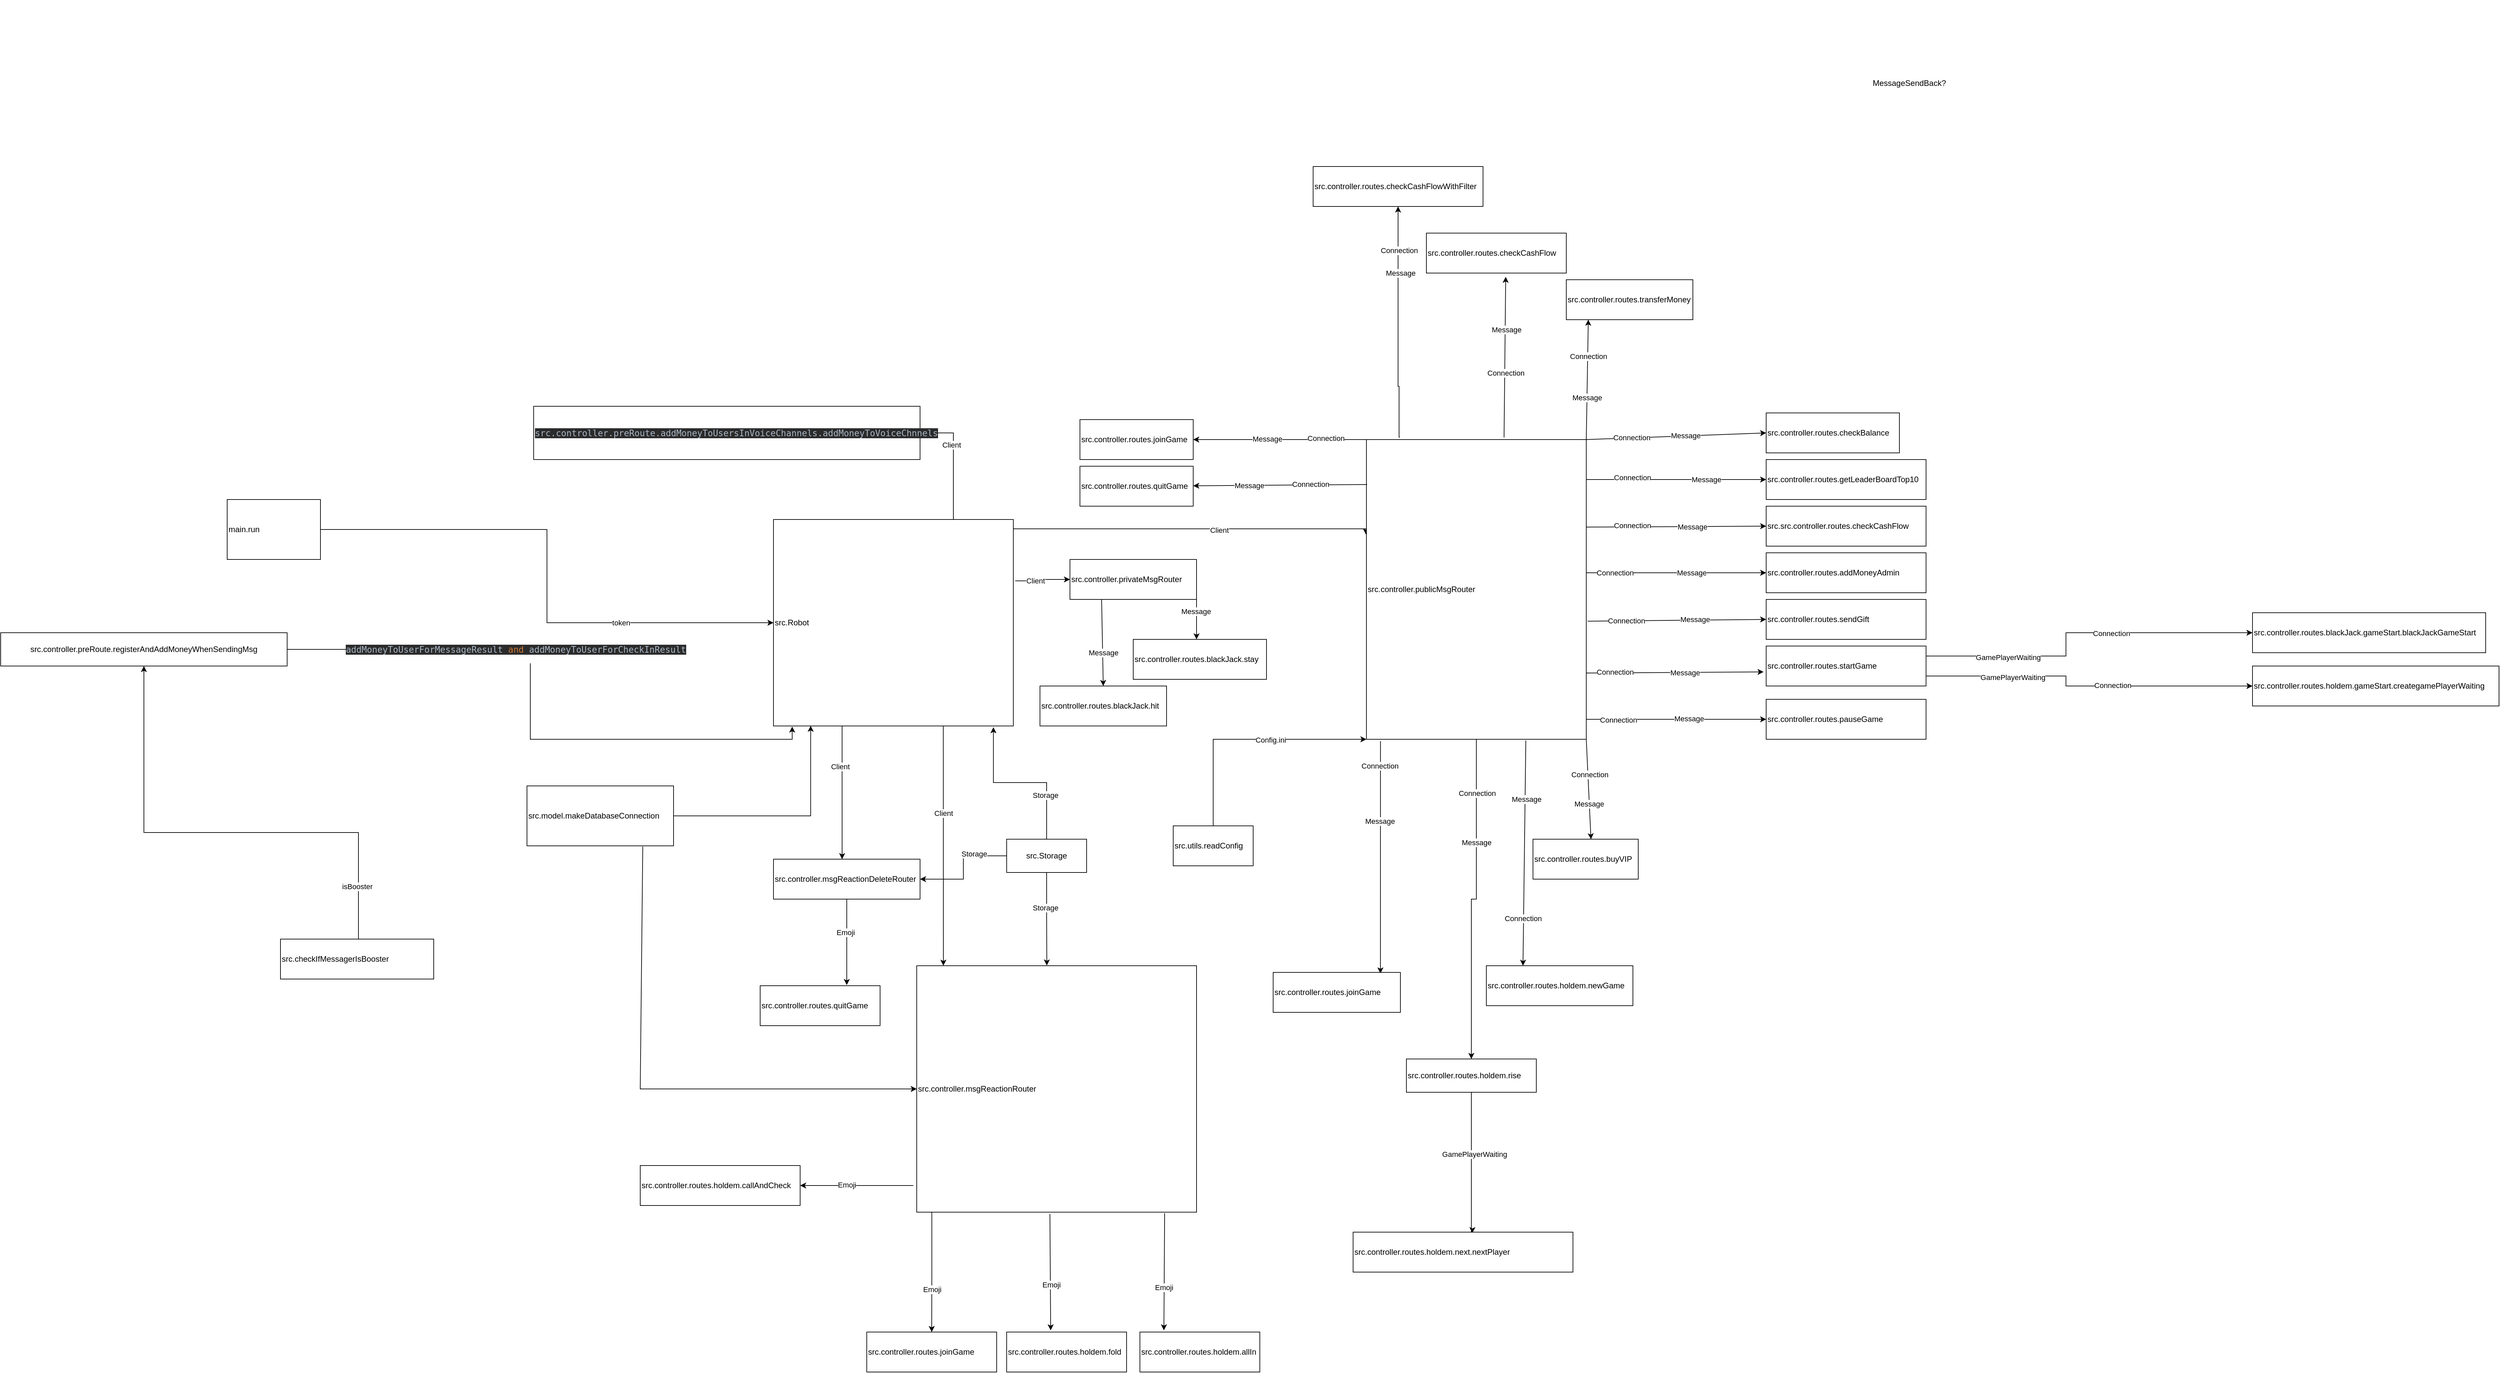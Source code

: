 <mxfile version="16.2.6" type="github">
  <diagram id="Ee6iltyrOMIBV6x1gp6D" name="Page-1">
    <mxGraphModel dx="2125" dy="1853" grid="1" gridSize="10" guides="0" tooltips="1" connect="1" arrows="0" fold="1" page="1" pageScale="1" pageWidth="827" pageHeight="1169" math="0" shadow="0">
      <root>
        <mxCell id="0" />
        <mxCell id="1" parent="0" />
        <mxCell id="MCCIj_tEct1RLFeP_CjE-14" style="edgeStyle=orthogonalEdgeStyle;rounded=0;orthogonalLoop=1;jettySize=auto;html=1;entryX=0;entryY=0.5;entryDx=0;entryDy=0;" parent="1" source="MCCIj_tEct1RLFeP_CjE-3" target="MCCIj_tEct1RLFeP_CjE-13" edge="1">
          <mxGeometry relative="1" as="geometry" />
        </mxCell>
        <mxCell id="MCCIj_tEct1RLFeP_CjE-16" value="token" style="edgeLabel;html=1;align=center;verticalAlign=middle;resizable=0;points=[];" parent="MCCIj_tEct1RLFeP_CjE-14" vertex="1" connectable="0">
          <mxGeometry x="0.322" y="-2" relative="1" as="geometry">
            <mxPoint x="49" y="-2" as="offset" />
          </mxGeometry>
        </mxCell>
        <mxCell id="MCCIj_tEct1RLFeP_CjE-3" value="main.run" style="rounded=0;whiteSpace=wrap;html=1;align=left;" parent="1" vertex="1">
          <mxGeometry x="-380" y="140" width="140" height="90" as="geometry" />
        </mxCell>
        <mxCell id="MCCIj_tEct1RLFeP_CjE-23" style="edgeStyle=orthogonalEdgeStyle;rounded=0;orthogonalLoop=1;jettySize=auto;html=1;exitX=0.75;exitY=0;exitDx=0;exitDy=0;entryX=1;entryY=0.5;entryDx=0;entryDy=0;" parent="1" source="MCCIj_tEct1RLFeP_CjE-13" target="MCCIj_tEct1RLFeP_CjE-22" edge="1">
          <mxGeometry relative="1" as="geometry" />
        </mxCell>
        <mxCell id="MCCIj_tEct1RLFeP_CjE-24" value="Client" style="edgeLabel;html=1;align=center;verticalAlign=middle;resizable=0;points=[];" parent="MCCIj_tEct1RLFeP_CjE-23" vertex="1" connectable="0">
          <mxGeometry x="0.242" y="3" relative="1" as="geometry">
            <mxPoint as="offset" />
          </mxGeometry>
        </mxCell>
        <mxCell id="fYHmSwvg37sIZmICMTV_-5" style="edgeStyle=orthogonalEdgeStyle;rounded=0;orthogonalLoop=1;jettySize=auto;html=1;exitX=0.997;exitY=0.063;exitDx=0;exitDy=0;exitPerimeter=0;entryX=-0.002;entryY=0.317;entryDx=0;entryDy=0;entryPerimeter=0;" parent="1" source="MCCIj_tEct1RLFeP_CjE-13" target="fYHmSwvg37sIZmICMTV_-4" edge="1">
          <mxGeometry relative="1" as="geometry">
            <mxPoint x="1230" y="189" as="targetPoint" />
            <Array as="points">
              <mxPoint x="800" y="190" />
              <mxPoint x="800" y="184" />
              <mxPoint x="1329" y="184" />
            </Array>
          </mxGeometry>
        </mxCell>
        <mxCell id="fYHmSwvg37sIZmICMTV_-6" value="Client" style="edgeLabel;html=1;align=center;verticalAlign=middle;resizable=0;points=[];" parent="fYHmSwvg37sIZmICMTV_-5" vertex="1" connectable="0">
          <mxGeometry x="0.158" y="-2" relative="1" as="geometry">
            <mxPoint as="offset" />
          </mxGeometry>
        </mxCell>
        <mxCell id="fYHmSwvg37sIZmICMTV_-9" style="edgeStyle=orthogonalEdgeStyle;rounded=0;orthogonalLoop=1;jettySize=auto;html=1;entryX=0;entryY=0.5;entryDx=0;entryDy=0;fontColor=#000000;exitX=1.008;exitY=0.297;exitDx=0;exitDy=0;exitPerimeter=0;" parent="1" source="MCCIj_tEct1RLFeP_CjE-13" target="fYHmSwvg37sIZmICMTV_-8" edge="1">
          <mxGeometry relative="1" as="geometry" />
        </mxCell>
        <mxCell id="fYHmSwvg37sIZmICMTV_-10" value="Client" style="edgeLabel;html=1;align=center;verticalAlign=middle;resizable=0;points=[];fontColor=#000000;" parent="fYHmSwvg37sIZmICMTV_-9" vertex="1" connectable="0">
          <mxGeometry x="-0.286" relative="1" as="geometry">
            <mxPoint as="offset" />
          </mxGeometry>
        </mxCell>
        <mxCell id="MCCIj_tEct1RLFeP_CjE-13" value="src.Robot" style="rounded=0;whiteSpace=wrap;html=1;align=left;" parent="1" vertex="1">
          <mxGeometry x="440" y="170" width="360" height="310" as="geometry" />
        </mxCell>
        <mxCell id="fYHmSwvg37sIZmICMTV_-94" style="edgeStyle=orthogonalEdgeStyle;rounded=0;orthogonalLoop=1;jettySize=auto;html=1;entryX=0.917;entryY=1.006;entryDx=0;entryDy=0;entryPerimeter=0;fontColor=#000000;" parent="1" source="MCCIj_tEct1RLFeP_CjE-18" target="MCCIj_tEct1RLFeP_CjE-13" edge="1">
          <mxGeometry relative="1" as="geometry" />
        </mxCell>
        <mxCell id="fYHmSwvg37sIZmICMTV_-97" value="Storage" style="edgeLabel;html=1;align=center;verticalAlign=middle;resizable=0;points=[];fontColor=#000000;" parent="fYHmSwvg37sIZmICMTV_-94" vertex="1" connectable="0">
          <mxGeometry x="-0.465" y="2" relative="1" as="geometry">
            <mxPoint as="offset" />
          </mxGeometry>
        </mxCell>
        <mxCell id="fYHmSwvg37sIZmICMTV_-95" style="edgeStyle=orthogonalEdgeStyle;rounded=0;orthogonalLoop=1;jettySize=auto;html=1;entryX=0.465;entryY=-0.001;entryDx=0;entryDy=0;entryPerimeter=0;fontColor=#000000;" parent="1" source="MCCIj_tEct1RLFeP_CjE-18" target="fYHmSwvg37sIZmICMTV_-11" edge="1">
          <mxGeometry relative="1" as="geometry" />
        </mxCell>
        <mxCell id="fYHmSwvg37sIZmICMTV_-96" value="Storage" style="edgeLabel;html=1;align=center;verticalAlign=middle;resizable=0;points=[];fontColor=#000000;" parent="fYHmSwvg37sIZmICMTV_-95" vertex="1" connectable="0">
          <mxGeometry x="-0.25" y="-2" relative="1" as="geometry">
            <mxPoint as="offset" />
          </mxGeometry>
        </mxCell>
        <mxCell id="fYHmSwvg37sIZmICMTV_-116" style="edgeStyle=orthogonalEdgeStyle;rounded=0;orthogonalLoop=1;jettySize=auto;html=1;entryX=1;entryY=0.5;entryDx=0;entryDy=0;fontColor=#000000;" parent="1" source="MCCIj_tEct1RLFeP_CjE-18" target="fYHmSwvg37sIZmICMTV_-16" edge="1">
          <mxGeometry relative="1" as="geometry" />
        </mxCell>
        <mxCell id="fYHmSwvg37sIZmICMTV_-117" value="Storage" style="edgeLabel;html=1;align=center;verticalAlign=middle;resizable=0;points=[];fontColor=#000000;" parent="fYHmSwvg37sIZmICMTV_-116" vertex="1" connectable="0">
          <mxGeometry x="-0.405" y="-3" relative="1" as="geometry">
            <mxPoint as="offset" />
          </mxGeometry>
        </mxCell>
        <mxCell id="MCCIj_tEct1RLFeP_CjE-18" value="src.Storage" style="rounded=0;whiteSpace=wrap;html=1;" parent="1" vertex="1">
          <mxGeometry x="790" y="650" width="120" height="50" as="geometry" />
        </mxCell>
        <mxCell id="MCCIj_tEct1RLFeP_CjE-22" value="&lt;pre style=&quot;background-color: #2b2b2b ; color: #a9b7c6 ; font-family: &amp;#34;jetbrains mono&amp;#34; , monospace ; font-size: 9.8pt&quot;&gt;&lt;pre style=&quot;font-family: &amp;#34;jetbrains mono&amp;#34; , monospace ; font-size: 9.8pt&quot;&gt;src.controller.preRoute.addMoneyToUsersInVoiceChannels.addMoneyToVoiceChnnels&lt;/pre&gt;&lt;/pre&gt;" style="rounded=0;whiteSpace=wrap;html=1;align=left;" parent="1" vertex="1">
          <mxGeometry x="80" width="580" height="80" as="geometry" />
        </mxCell>
        <mxCell id="MCCIj_tEct1RLFeP_CjE-27" style="edgeStyle=orthogonalEdgeStyle;rounded=0;orthogonalLoop=1;jettySize=auto;html=1;entryX=0.155;entryY=0.999;entryDx=0;entryDy=0;entryPerimeter=0;" parent="1" source="MCCIj_tEct1RLFeP_CjE-26" target="MCCIj_tEct1RLFeP_CjE-13" edge="1">
          <mxGeometry relative="1" as="geometry" />
        </mxCell>
        <mxCell id="MCCIj_tEct1RLFeP_CjE-26" value="src.model.makeDatabaseConnection" style="rounded=0;whiteSpace=wrap;html=1;align=left;" parent="1" vertex="1">
          <mxGeometry x="70" y="570" width="220" height="90" as="geometry" />
        </mxCell>
        <mxCell id="54Qqrou3z5WnFFPdxFxg-5" style="edgeStyle=orthogonalEdgeStyle;rounded=0;orthogonalLoop=1;jettySize=auto;html=1;exitX=1;exitY=0.5;exitDx=0;exitDy=0;entryX=0.5;entryY=1;entryDx=0;entryDy=0;" parent="1" source="54Qqrou3z5WnFFPdxFxg-2" target="54Qqrou3z5WnFFPdxFxg-7" edge="1">
          <mxGeometry relative="1" as="geometry">
            <mxPoint x="390" y="420" as="targetPoint" />
            <Array as="points">
              <mxPoint x="-183" y="640" />
              <mxPoint x="-505" y="640" />
            </Array>
          </mxGeometry>
        </mxCell>
        <mxCell id="54Qqrou3z5WnFFPdxFxg-6" value="isBooster" style="edgeLabel;html=1;align=center;verticalAlign=middle;resizable=0;points=[];" parent="54Qqrou3z5WnFFPdxFxg-5" vertex="1" connectable="0">
          <mxGeometry x="-0.324" y="-1" relative="1" as="geometry">
            <mxPoint x="-3" y="73" as="offset" />
          </mxGeometry>
        </mxCell>
        <mxCell id="54Qqrou3z5WnFFPdxFxg-2" value="src.checkIfMessagerIsBooster" style="rounded=0;whiteSpace=wrap;html=1;align=left;" parent="1" vertex="1">
          <mxGeometry x="-300" y="800" width="230" height="60" as="geometry" />
        </mxCell>
        <mxCell id="54Qqrou3z5WnFFPdxFxg-8" style="edgeStyle=orthogonalEdgeStyle;rounded=0;orthogonalLoop=1;jettySize=auto;html=1;entryX=0.078;entryY=1.003;entryDx=0;entryDy=0;entryPerimeter=0;" parent="1" source="54Qqrou3z5WnFFPdxFxg-7" target="MCCIj_tEct1RLFeP_CjE-13" edge="1">
          <mxGeometry relative="1" as="geometry" />
        </mxCell>
        <mxCell id="54Qqrou3z5WnFFPdxFxg-11" value="&lt;pre style=&quot;background-color: #2b2b2b ; color: #a9b7c6 ; font-family: &amp;#34;jetbrains mono&amp;#34; , monospace ; font-size: 9.8pt&quot;&gt;addMoneyToUserForMessageResult &lt;span style=&quot;color: #cc7832&quot;&gt;and &lt;/span&gt;addMoneyToUserForCheckInResult&lt;/pre&gt;" style="edgeLabel;html=1;align=center;verticalAlign=middle;resizable=0;points=[];" parent="54Qqrou3z5WnFFPdxFxg-8" vertex="1" connectable="0">
          <mxGeometry x="-0.306" y="1" relative="1" as="geometry">
            <mxPoint x="26" y="1" as="offset" />
          </mxGeometry>
        </mxCell>
        <mxCell id="54Qqrou3z5WnFFPdxFxg-7" value="src.controller.preRoute.registerAndAddMoneyWhenSendingMsg" style="rounded=0;whiteSpace=wrap;html=1;" parent="1" vertex="1">
          <mxGeometry x="-720" y="340" width="430" height="50" as="geometry" />
        </mxCell>
        <mxCell id="fYHmSwvg37sIZmICMTV_-30" style="edgeStyle=orthogonalEdgeStyle;rounded=0;orthogonalLoop=1;jettySize=auto;html=1;entryX=0;entryY=0.5;entryDx=0;entryDy=0;fontColor=#000000;exitX=1;exitY=0.25;exitDx=0;exitDy=0;" parent="1" source="fYHmSwvg37sIZmICMTV_-4" target="fYHmSwvg37sIZmICMTV_-29" edge="1">
          <mxGeometry relative="1" as="geometry">
            <Array as="points">
              <mxPoint x="1580" y="110" />
            </Array>
          </mxGeometry>
        </mxCell>
        <mxCell id="fYHmSwvg37sIZmICMTV_-31" value="Message" style="edgeLabel;html=1;align=center;verticalAlign=middle;resizable=0;points=[];fontColor=#000000;" parent="fYHmSwvg37sIZmICMTV_-30" vertex="1" connectable="0">
          <mxGeometry x="0.279" relative="1" as="geometry">
            <mxPoint x="84" as="offset" />
          </mxGeometry>
        </mxCell>
        <mxCell id="vMIrl0cqhrf9eDJE_EDK-6" value="Connection" style="edgeLabel;html=1;align=center;verticalAlign=middle;resizable=0;points=[];" vertex="1" connectable="0" parent="fYHmSwvg37sIZmICMTV_-30">
          <mxGeometry x="-0.453" y="-4" relative="1" as="geometry">
            <mxPoint as="offset" />
          </mxGeometry>
        </mxCell>
        <mxCell id="vMIrl0cqhrf9eDJE_EDK-22" value="Connection" style="edgeLabel;html=1;align=center;verticalAlign=middle;resizable=0;points=[];" vertex="1" connectable="0" parent="fYHmSwvg37sIZmICMTV_-30">
          <mxGeometry x="0.164" y="3" relative="1" as="geometry">
            <mxPoint as="offset" />
          </mxGeometry>
        </mxCell>
        <mxCell id="fYHmSwvg37sIZmICMTV_-39" style="edgeStyle=orthogonalEdgeStyle;rounded=0;orthogonalLoop=1;jettySize=auto;html=1;fontColor=#000000;entryX=0.5;entryY=1;entryDx=0;entryDy=0;exitX=0.152;exitY=-0.008;exitDx=0;exitDy=0;exitPerimeter=0;" parent="1" source="fYHmSwvg37sIZmICMTV_-4" target="fYHmSwvg37sIZmICMTV_-40" edge="1">
          <mxGeometry relative="1" as="geometry">
            <mxPoint x="1100" y="-50" as="targetPoint" />
            <Array as="points">
              <mxPoint x="1379" y="-30" />
              <mxPoint x="1378" y="-30" />
            </Array>
            <mxPoint x="1378" y="40" as="sourcePoint" />
          </mxGeometry>
        </mxCell>
        <mxCell id="fYHmSwvg37sIZmICMTV_-42" value="Message" style="edgeLabel;html=1;align=center;verticalAlign=middle;resizable=0;points=[];fontColor=#000000;" parent="fYHmSwvg37sIZmICMTV_-39" vertex="1" connectable="0">
          <mxGeometry x="0.245" y="-3" relative="1" as="geometry">
            <mxPoint y="-32" as="offset" />
          </mxGeometry>
        </mxCell>
        <mxCell id="vMIrl0cqhrf9eDJE_EDK-2" value="Connection" style="edgeLabel;html=1;align=center;verticalAlign=middle;resizable=0;points=[];" vertex="1" connectable="0" parent="fYHmSwvg37sIZmICMTV_-39">
          <mxGeometry x="0.623" y="-1" relative="1" as="geometry">
            <mxPoint as="offset" />
          </mxGeometry>
        </mxCell>
        <mxCell id="fYHmSwvg37sIZmICMTV_-64" style="edgeStyle=orthogonalEdgeStyle;rounded=0;orthogonalLoop=1;jettySize=auto;html=1;fontColor=#000000;" parent="1" source="fYHmSwvg37sIZmICMTV_-4" target="fYHmSwvg37sIZmICMTV_-65" edge="1">
          <mxGeometry relative="1" as="geometry">
            <mxPoint x="1415" y="600" as="targetPoint" />
          </mxGeometry>
        </mxCell>
        <mxCell id="fYHmSwvg37sIZmICMTV_-67" value="Message" style="edgeLabel;html=1;align=center;verticalAlign=middle;resizable=0;points=[];fontColor=#000000;" parent="fYHmSwvg37sIZmICMTV_-64" vertex="1" connectable="0">
          <mxGeometry x="-0.618" y="3" relative="1" as="geometry">
            <mxPoint x="-3" y="62" as="offset" />
          </mxGeometry>
        </mxCell>
        <mxCell id="vMIrl0cqhrf9eDJE_EDK-13" value="Connection" style="edgeLabel;html=1;align=center;verticalAlign=middle;resizable=0;points=[];" vertex="1" connectable="0" parent="fYHmSwvg37sIZmICMTV_-64">
          <mxGeometry x="-0.668" y="1" relative="1" as="geometry">
            <mxPoint as="offset" />
          </mxGeometry>
        </mxCell>
        <mxCell id="fYHmSwvg37sIZmICMTV_-4" value="src.controller.publicMsgRouter" style="rounded=0;whiteSpace=wrap;html=1;align=left;" parent="1" vertex="1">
          <mxGeometry x="1330" y="50" width="330" height="450" as="geometry" />
        </mxCell>
        <mxCell id="fYHmSwvg37sIZmICMTV_-8" value="src.controller.privateMsgRouter&amp;nbsp;" style="rounded=0;whiteSpace=wrap;html=1;fontColor=#000000;align=left;" parent="1" vertex="1">
          <mxGeometry x="885" y="230" width="190" height="60" as="geometry" />
        </mxCell>
        <mxCell id="fYHmSwvg37sIZmICMTV_-102" style="edgeStyle=orthogonalEdgeStyle;rounded=0;orthogonalLoop=1;jettySize=auto;html=1;fontColor=#000000;exitX=0.054;exitY=1;exitDx=0;exitDy=0;exitPerimeter=0;" parent="1" source="fYHmSwvg37sIZmICMTV_-11" target="fYHmSwvg37sIZmICMTV_-103" edge="1">
          <mxGeometry relative="1" as="geometry">
            <mxPoint x="865" y="1340" as="targetPoint" />
          </mxGeometry>
        </mxCell>
        <mxCell id="fYHmSwvg37sIZmICMTV_-104" value="Emoji" style="edgeLabel;html=1;align=center;verticalAlign=middle;resizable=0;points=[];fontColor=#000000;" parent="fYHmSwvg37sIZmICMTV_-102" vertex="1" connectable="0">
          <mxGeometry x="0.28" y="3" relative="1" as="geometry">
            <mxPoint x="-3" as="offset" />
          </mxGeometry>
        </mxCell>
        <mxCell id="fYHmSwvg37sIZmICMTV_-11" value="src.controller.msgReactionRouter" style="rounded=0;whiteSpace=wrap;html=1;fontColor=#000000;align=left;" parent="1" vertex="1">
          <mxGeometry x="655" y="840" width="420" height="370" as="geometry" />
        </mxCell>
        <mxCell id="fYHmSwvg37sIZmICMTV_-14" value="" style="endArrow=classic;html=1;rounded=0;fontColor=#000000;exitX=0.708;exitY=0.999;exitDx=0;exitDy=0;exitPerimeter=0;" parent="1" source="MCCIj_tEct1RLFeP_CjE-13" edge="1">
          <mxGeometry width="50" height="50" relative="1" as="geometry">
            <mxPoint x="689" y="480" as="sourcePoint" />
            <mxPoint x="695" y="840" as="targetPoint" />
          </mxGeometry>
        </mxCell>
        <mxCell id="fYHmSwvg37sIZmICMTV_-15" value="Client" style="edgeLabel;html=1;align=center;verticalAlign=middle;resizable=0;points=[];fontColor=#000000;" parent="fYHmSwvg37sIZmICMTV_-14" vertex="1" connectable="0">
          <mxGeometry x="-0.34" y="1" relative="1" as="geometry">
            <mxPoint x="-1" y="12" as="offset" />
          </mxGeometry>
        </mxCell>
        <mxCell id="fYHmSwvg37sIZmICMTV_-119" style="edgeStyle=orthogonalEdgeStyle;rounded=0;orthogonalLoop=1;jettySize=auto;html=1;fontColor=#000000;" parent="1" source="fYHmSwvg37sIZmICMTV_-16" edge="1">
          <mxGeometry relative="1" as="geometry">
            <mxPoint x="550" y="869" as="targetPoint" />
          </mxGeometry>
        </mxCell>
        <mxCell id="fYHmSwvg37sIZmICMTV_-120" value="Emoji" style="edgeLabel;html=1;align=center;verticalAlign=middle;resizable=0;points=[];fontColor=#000000;" parent="fYHmSwvg37sIZmICMTV_-119" vertex="1" connectable="0">
          <mxGeometry x="-0.231" y="-2" relative="1" as="geometry">
            <mxPoint as="offset" />
          </mxGeometry>
        </mxCell>
        <mxCell id="fYHmSwvg37sIZmICMTV_-16" value="src.controller.msgReactionDeleteRouter" style="rounded=0;whiteSpace=wrap;html=1;fontColor=#000000;align=left;" parent="1" vertex="1">
          <mxGeometry x="440" y="680" width="220" height="60" as="geometry" />
        </mxCell>
        <mxCell id="fYHmSwvg37sIZmICMTV_-18" value="" style="endArrow=classic;html=1;rounded=0;fontColor=#000000;exitX=0.286;exitY=1.001;exitDx=0;exitDy=0;exitPerimeter=0;" parent="1" source="MCCIj_tEct1RLFeP_CjE-13" edge="1">
          <mxGeometry width="50" height="50" relative="1" as="geometry">
            <mxPoint x="780" y="390" as="sourcePoint" />
            <mxPoint x="543" y="680" as="targetPoint" />
          </mxGeometry>
        </mxCell>
        <mxCell id="fYHmSwvg37sIZmICMTV_-19" value="Client" style="edgeLabel;html=1;align=center;verticalAlign=middle;resizable=0;points=[];fontColor=#000000;" parent="fYHmSwvg37sIZmICMTV_-18" vertex="1" connectable="0">
          <mxGeometry x="-0.397" y="2" relative="1" as="geometry">
            <mxPoint x="-5" as="offset" />
          </mxGeometry>
        </mxCell>
        <mxCell id="fYHmSwvg37sIZmICMTV_-21" value="src.controller.routes.checkBalance" style="rounded=0;whiteSpace=wrap;html=1;fontColor=#000000;align=left;" parent="1" vertex="1">
          <mxGeometry x="1930" y="10" width="200" height="60" as="geometry" />
        </mxCell>
        <mxCell id="fYHmSwvg37sIZmICMTV_-23" value="" style="endArrow=classic;html=1;rounded=0;fontColor=#000000;entryX=0;entryY=0.5;entryDx=0;entryDy=0;exitX=1;exitY=0;exitDx=0;exitDy=0;" parent="1" target="fYHmSwvg37sIZmICMTV_-21" edge="1" source="fYHmSwvg37sIZmICMTV_-4">
          <mxGeometry width="50" height="50" relative="1" as="geometry">
            <mxPoint x="1580" y="40" as="sourcePoint" />
            <mxPoint x="1360" y="60" as="targetPoint" />
          </mxGeometry>
        </mxCell>
        <mxCell id="fYHmSwvg37sIZmICMTV_-24" value="Message" style="edgeLabel;html=1;align=center;verticalAlign=middle;resizable=0;points=[];fontColor=#000000;" parent="fYHmSwvg37sIZmICMTV_-23" vertex="1" connectable="0">
          <mxGeometry x="0.202" relative="1" as="geometry">
            <mxPoint x="-14" as="offset" />
          </mxGeometry>
        </mxCell>
        <mxCell id="vMIrl0cqhrf9eDJE_EDK-5" value="Connection" style="edgeLabel;html=1;align=center;verticalAlign=middle;resizable=0;points=[];" vertex="1" connectable="0" parent="fYHmSwvg37sIZmICMTV_-23">
          <mxGeometry x="-0.501" y="1" relative="1" as="geometry">
            <mxPoint as="offset" />
          </mxGeometry>
        </mxCell>
        <mxCell id="fYHmSwvg37sIZmICMTV_-29" value="src.controller.routes.getLeaderBoardTop10" style="rounded=0;whiteSpace=wrap;html=1;fontColor=#000000;align=left;" parent="1" vertex="1">
          <mxGeometry x="1930" y="80" width="240" height="60" as="geometry" />
        </mxCell>
        <mxCell id="fYHmSwvg37sIZmICMTV_-33" value="src.src.controller.routes.checkCashFlow" style="rounded=0;whiteSpace=wrap;html=1;fontColor=#000000;align=left;" parent="1" vertex="1">
          <mxGeometry x="1930" y="150" width="240" height="60" as="geometry" />
        </mxCell>
        <mxCell id="fYHmSwvg37sIZmICMTV_-36" value="" style="endArrow=classic;html=1;rounded=0;fontColor=#000000;entryX=0;entryY=0.5;entryDx=0;entryDy=0;exitX=1;exitY=0.292;exitDx=0;exitDy=0;exitPerimeter=0;" parent="1" source="fYHmSwvg37sIZmICMTV_-4" target="fYHmSwvg37sIZmICMTV_-33" edge="1">
          <mxGeometry width="50" height="50" relative="1" as="geometry">
            <mxPoint x="1310" y="180" as="sourcePoint" />
            <mxPoint x="1360" y="130" as="targetPoint" />
          </mxGeometry>
        </mxCell>
        <mxCell id="fYHmSwvg37sIZmICMTV_-37" value="Message" style="edgeLabel;html=1;align=center;verticalAlign=middle;resizable=0;points=[];fontColor=#000000;" parent="fYHmSwvg37sIZmICMTV_-36" vertex="1" connectable="0">
          <mxGeometry x="0.215" y="-1" relative="1" as="geometry">
            <mxPoint x="-5" y="-1" as="offset" />
          </mxGeometry>
        </mxCell>
        <mxCell id="vMIrl0cqhrf9eDJE_EDK-7" value="Connection" style="edgeLabel;html=1;align=center;verticalAlign=middle;resizable=0;points=[];" vertex="1" connectable="0" parent="fYHmSwvg37sIZmICMTV_-36">
          <mxGeometry x="-0.57" y="2" relative="1" as="geometry">
            <mxPoint x="11" as="offset" />
          </mxGeometry>
        </mxCell>
        <mxCell id="fYHmSwvg37sIZmICMTV_-40" value="src.controller.routes.checkCashFlowWithFilter" style="rounded=0;whiteSpace=wrap;html=1;fontColor=#000000;align=left;" parent="1" vertex="1">
          <mxGeometry x="1250" y="-360" width="255" height="60" as="geometry" />
        </mxCell>
        <mxCell id="fYHmSwvg37sIZmICMTV_-43" value="" style="endArrow=classic;html=1;rounded=0;fontColor=#000000;entryX=0.567;entryY=1.093;entryDx=0;entryDy=0;entryPerimeter=0;exitX=0.626;exitY=-0.007;exitDx=0;exitDy=0;exitPerimeter=0;" parent="1" target="fYHmSwvg37sIZmICMTV_-44" edge="1" source="fYHmSwvg37sIZmICMTV_-4">
          <mxGeometry width="50" height="50" relative="1" as="geometry">
            <mxPoint x="1400" y="40" as="sourcePoint" />
            <mxPoint x="1400" y="-40" as="targetPoint" />
          </mxGeometry>
        </mxCell>
        <mxCell id="fYHmSwvg37sIZmICMTV_-45" value="Message" style="edgeLabel;html=1;align=center;verticalAlign=middle;resizable=0;points=[];fontColor=#000000;" parent="fYHmSwvg37sIZmICMTV_-43" vertex="1" connectable="0">
          <mxGeometry x="0.345" y="-1" relative="1" as="geometry">
            <mxPoint as="offset" />
          </mxGeometry>
        </mxCell>
        <mxCell id="vMIrl0cqhrf9eDJE_EDK-1" value="Connection" style="edgeLabel;html=1;align=center;verticalAlign=middle;resizable=0;points=[];" vertex="1" connectable="0" parent="fYHmSwvg37sIZmICMTV_-43">
          <mxGeometry x="-0.198" y="-1" relative="1" as="geometry">
            <mxPoint as="offset" />
          </mxGeometry>
        </mxCell>
        <mxCell id="fYHmSwvg37sIZmICMTV_-44" value="src.controller.routes.checkCashFlow" style="rounded=0;whiteSpace=wrap;html=1;fontColor=#000000;align=left;" parent="1" vertex="1">
          <mxGeometry x="1420" y="-260" width="210" height="60" as="geometry" />
        </mxCell>
        <mxCell id="fYHmSwvg37sIZmICMTV_-46" value="src.controller.routes.transferMoney" style="rounded=0;whiteSpace=wrap;html=1;fontColor=#000000;align=left;" parent="1" vertex="1">
          <mxGeometry x="1630" y="-190" width="190" height="60" as="geometry" />
        </mxCell>
        <mxCell id="fYHmSwvg37sIZmICMTV_-47" value="" style="endArrow=classic;html=1;rounded=0;fontColor=#000000;entryX=0.174;entryY=1;entryDx=0;entryDy=0;entryPerimeter=0;" parent="1" target="fYHmSwvg37sIZmICMTV_-46" edge="1">
          <mxGeometry width="50" height="50" relative="1" as="geometry">
            <mxPoint x="1660" y="50" as="sourcePoint" />
            <mxPoint x="1580" y="-20" as="targetPoint" />
            <Array as="points" />
          </mxGeometry>
        </mxCell>
        <mxCell id="fYHmSwvg37sIZmICMTV_-48" value="Message" style="edgeLabel;html=1;align=center;verticalAlign=middle;resizable=0;points=[];fontColor=#000000;" parent="fYHmSwvg37sIZmICMTV_-47" vertex="1" connectable="0">
          <mxGeometry x="-0.453" y="2" relative="1" as="geometry">
            <mxPoint x="2" y="-14" as="offset" />
          </mxGeometry>
        </mxCell>
        <mxCell id="7c5wcmqNdeByQaJxEGN--1" value="Connection" style="edgeLabel;html=1;align=center;verticalAlign=middle;resizable=0;points=[];" parent="fYHmSwvg37sIZmICMTV_-47" vertex="1" connectable="0">
          <mxGeometry x="0.39" y="-1" relative="1" as="geometry">
            <mxPoint as="offset" />
          </mxGeometry>
        </mxCell>
        <mxCell id="fYHmSwvg37sIZmICMTV_-49" value="src.controller.routes.addMoneyAdmin" style="rounded=0;whiteSpace=wrap;html=1;fontColor=#000000;align=left;" parent="1" vertex="1">
          <mxGeometry x="1930" y="220" width="240" height="60" as="geometry" />
        </mxCell>
        <mxCell id="fYHmSwvg37sIZmICMTV_-52" value="" style="endArrow=classic;html=1;rounded=0;fontColor=#000000;entryX=0;entryY=0.5;entryDx=0;entryDy=0;" parent="1" target="fYHmSwvg37sIZmICMTV_-49" edge="1">
          <mxGeometry width="50" height="50" relative="1" as="geometry">
            <mxPoint x="1660" y="250" as="sourcePoint" />
            <mxPoint x="1560" y="150" as="targetPoint" />
            <Array as="points" />
          </mxGeometry>
        </mxCell>
        <mxCell id="fYHmSwvg37sIZmICMTV_-53" value="Message" style="edgeLabel;html=1;align=center;verticalAlign=middle;resizable=0;points=[];fontColor=#000000;" parent="fYHmSwvg37sIZmICMTV_-52" vertex="1" connectable="0">
          <mxGeometry x="0.208" y="2" relative="1" as="geometry">
            <mxPoint x="-5" y="2" as="offset" />
          </mxGeometry>
        </mxCell>
        <mxCell id="vMIrl0cqhrf9eDJE_EDK-8" value="Connection" style="edgeLabel;html=1;align=center;verticalAlign=middle;resizable=0;points=[];" vertex="1" connectable="0" parent="fYHmSwvg37sIZmICMTV_-52">
          <mxGeometry x="-0.685" relative="1" as="geometry">
            <mxPoint as="offset" />
          </mxGeometry>
        </mxCell>
        <mxCell id="fYHmSwvg37sIZmICMTV_-54" value="" style="endArrow=classic;html=1;rounded=0;fontColor=#000000;exitX=1.006;exitY=0.606;exitDx=0;exitDy=0;exitPerimeter=0;entryX=0;entryY=0.5;entryDx=0;entryDy=0;" parent="1" source="fYHmSwvg37sIZmICMTV_-4" edge="1" target="fYHmSwvg37sIZmICMTV_-55">
          <mxGeometry width="50" height="50" relative="1" as="geometry">
            <mxPoint x="1510" y="200" as="sourcePoint" />
            <mxPoint x="1770" y="321" as="targetPoint" />
          </mxGeometry>
        </mxCell>
        <mxCell id="fYHmSwvg37sIZmICMTV_-56" value="Message" style="edgeLabel;html=1;align=center;verticalAlign=middle;resizable=0;points=[];fontColor=#000000;" parent="fYHmSwvg37sIZmICMTV_-54" vertex="1" connectable="0">
          <mxGeometry x="0.288" y="1" relative="1" as="geometry">
            <mxPoint x="-12" as="offset" />
          </mxGeometry>
        </mxCell>
        <mxCell id="vMIrl0cqhrf9eDJE_EDK-9" value="Connection" style="edgeLabel;html=1;align=center;verticalAlign=middle;resizable=0;points=[];" vertex="1" connectable="0" parent="fYHmSwvg37sIZmICMTV_-54">
          <mxGeometry x="-0.56" relative="1" as="geometry">
            <mxPoint x="-1" as="offset" />
          </mxGeometry>
        </mxCell>
        <mxCell id="fYHmSwvg37sIZmICMTV_-55" value="src.controller.routes.sendGift" style="rounded=0;whiteSpace=wrap;html=1;fontColor=#000000;align=left;" parent="1" vertex="1">
          <mxGeometry x="1930" y="290" width="240" height="60" as="geometry" />
        </mxCell>
        <mxCell id="fYHmSwvg37sIZmICMTV_-58" value="" style="endArrow=classic;html=1;rounded=0;fontColor=#000000;exitX=1;exitY=1;exitDx=0;exitDy=0;entryX=0.551;entryY=0.003;entryDx=0;entryDy=0;entryPerimeter=0;" parent="1" source="fYHmSwvg37sIZmICMTV_-4" target="fYHmSwvg37sIZmICMTV_-59" edge="1">
          <mxGeometry width="50" height="50" relative="1" as="geometry">
            <mxPoint x="1510" y="400" as="sourcePoint" />
            <mxPoint x="1580" y="580" as="targetPoint" />
          </mxGeometry>
        </mxCell>
        <mxCell id="fYHmSwvg37sIZmICMTV_-60" value="Message" style="edgeLabel;html=1;align=center;verticalAlign=middle;resizable=0;points=[];fontColor=#000000;" parent="fYHmSwvg37sIZmICMTV_-58" vertex="1" connectable="0">
          <mxGeometry x="0.291" y="-1" relative="1" as="geometry">
            <mxPoint as="offset" />
          </mxGeometry>
        </mxCell>
        <mxCell id="vMIrl0cqhrf9eDJE_EDK-15" value="Connection" style="edgeLabel;html=1;align=center;verticalAlign=middle;resizable=0;points=[];" vertex="1" connectable="0" parent="fYHmSwvg37sIZmICMTV_-58">
          <mxGeometry x="-0.302" y="2" relative="1" as="geometry">
            <mxPoint as="offset" />
          </mxGeometry>
        </mxCell>
        <mxCell id="fYHmSwvg37sIZmICMTV_-59" value="src.controller.routes.buyVIP" style="rounded=0;whiteSpace=wrap;html=1;fontColor=#000000;align=left;" parent="1" vertex="1">
          <mxGeometry x="1580" y="650" width="158" height="60" as="geometry" />
        </mxCell>
        <mxCell id="fYHmSwvg37sIZmICMTV_-61" value="" style="endArrow=classic;html=1;rounded=0;fontColor=#000000;exitX=0.725;exitY=1.004;exitDx=0;exitDy=0;exitPerimeter=0;entryX=0.25;entryY=0;entryDx=0;entryDy=0;" parent="1" source="fYHmSwvg37sIZmICMTV_-4" target="fYHmSwvg37sIZmICMTV_-63" edge="1">
          <mxGeometry width="50" height="50" relative="1" as="geometry">
            <mxPoint x="1510" y="340" as="sourcePoint" />
            <mxPoint x="1489" y="520" as="targetPoint" />
          </mxGeometry>
        </mxCell>
        <mxCell id="fYHmSwvg37sIZmICMTV_-62" value="Message" style="edgeLabel;html=1;align=center;verticalAlign=middle;resizable=0;points=[];fontColor=#000000;" parent="fYHmSwvg37sIZmICMTV_-61" vertex="1" connectable="0">
          <mxGeometry x="-0.54" y="1" relative="1" as="geometry">
            <mxPoint y="10" as="offset" />
          </mxGeometry>
        </mxCell>
        <mxCell id="vMIrl0cqhrf9eDJE_EDK-14" value="Connection" style="edgeLabel;html=1;align=center;verticalAlign=middle;resizable=0;points=[];" vertex="1" connectable="0" parent="fYHmSwvg37sIZmICMTV_-61">
          <mxGeometry x="0.577" y="-1" relative="1" as="geometry">
            <mxPoint as="offset" />
          </mxGeometry>
        </mxCell>
        <mxCell id="fYHmSwvg37sIZmICMTV_-63" value="src.controller.routes.holdem.newGame" style="rounded=0;whiteSpace=wrap;html=1;fontColor=#000000;align=left;" parent="1" vertex="1">
          <mxGeometry x="1510" y="840" width="220" height="60" as="geometry" />
        </mxCell>
        <mxCell id="vMIrl0cqhrf9eDJE_EDK-25" style="edgeStyle=orthogonalEdgeStyle;rounded=0;orthogonalLoop=1;jettySize=auto;html=1;exitX=0.5;exitY=1;exitDx=0;exitDy=0;entryX=0.542;entryY=0.025;entryDx=0;entryDy=0;entryPerimeter=0;" edge="1" parent="1" source="fYHmSwvg37sIZmICMTV_-65" target="vMIrl0cqhrf9eDJE_EDK-24">
          <mxGeometry relative="1" as="geometry">
            <Array as="points">
              <mxPoint x="1498" y="1240" />
              <mxPoint x="1499" y="1240" />
            </Array>
          </mxGeometry>
        </mxCell>
        <mxCell id="vMIrl0cqhrf9eDJE_EDK-26" value="GamePlayerWaiting" style="edgeLabel;html=1;align=center;verticalAlign=middle;resizable=0;points=[];" vertex="1" connectable="0" parent="vMIrl0cqhrf9eDJE_EDK-25">
          <mxGeometry x="-0.195" y="4" relative="1" as="geometry">
            <mxPoint as="offset" />
          </mxGeometry>
        </mxCell>
        <mxCell id="fYHmSwvg37sIZmICMTV_-65" value="src.controller.routes.holdem.rise" style="rounded=0;whiteSpace=wrap;html=1;fontColor=#000000;align=left;" parent="1" vertex="1">
          <mxGeometry x="1390" y="980" width="195" height="50" as="geometry" />
        </mxCell>
        <mxCell id="fYHmSwvg37sIZmICMTV_-68" value="" style="endArrow=classic;html=1;rounded=0;fontColor=#000000;exitX=0.064;exitY=1.006;exitDx=0;exitDy=0;exitPerimeter=0;entryX=0.843;entryY=0.027;entryDx=0;entryDy=0;entryPerimeter=0;" parent="1" source="fYHmSwvg37sIZmICMTV_-4" target="fYHmSwvg37sIZmICMTV_-69" edge="1">
          <mxGeometry width="50" height="50" relative="1" as="geometry">
            <mxPoint x="1220" y="600" as="sourcePoint" />
            <mxPoint x="1270" y="600" as="targetPoint" />
          </mxGeometry>
        </mxCell>
        <mxCell id="fYHmSwvg37sIZmICMTV_-70" value="Message" style="edgeLabel;html=1;align=center;verticalAlign=middle;resizable=0;points=[];fontColor=#000000;" parent="fYHmSwvg37sIZmICMTV_-68" vertex="1" connectable="0">
          <mxGeometry x="0.444" y="-1" relative="1" as="geometry">
            <mxPoint y="-132" as="offset" />
          </mxGeometry>
        </mxCell>
        <mxCell id="vMIrl0cqhrf9eDJE_EDK-12" value="Connection" style="edgeLabel;html=1;align=center;verticalAlign=middle;resizable=0;points=[];" vertex="1" connectable="0" parent="fYHmSwvg37sIZmICMTV_-68">
          <mxGeometry x="-0.789" y="-1" relative="1" as="geometry">
            <mxPoint as="offset" />
          </mxGeometry>
        </mxCell>
        <mxCell id="fYHmSwvg37sIZmICMTV_-69" value="src.controller.routes.joinGame" style="rounded=0;whiteSpace=wrap;html=1;fontColor=#000000;align=left;" parent="1" vertex="1">
          <mxGeometry x="1190" y="850" width="191" height="60" as="geometry" />
        </mxCell>
        <mxCell id="fYHmSwvg37sIZmICMTV_-71" value="" style="endArrow=classic;html=1;rounded=0;fontColor=#000000;exitX=0;exitY=0;exitDx=0;exitDy=0;" parent="1" source="fYHmSwvg37sIZmICMTV_-4" target="fYHmSwvg37sIZmICMTV_-72" edge="1">
          <mxGeometry width="50" height="50" relative="1" as="geometry">
            <mxPoint x="1220" y="70" as="sourcePoint" />
            <mxPoint x="1120" y="40" as="targetPoint" />
          </mxGeometry>
        </mxCell>
        <mxCell id="fYHmSwvg37sIZmICMTV_-73" value="Message" style="edgeLabel;html=1;align=center;verticalAlign=middle;resizable=0;points=[];fontColor=#000000;" parent="fYHmSwvg37sIZmICMTV_-71" vertex="1" connectable="0">
          <mxGeometry x="0.147" y="-1" relative="1" as="geometry">
            <mxPoint as="offset" />
          </mxGeometry>
        </mxCell>
        <mxCell id="vMIrl0cqhrf9eDJE_EDK-3" value="Connection" style="edgeLabel;html=1;align=center;verticalAlign=middle;resizable=0;points=[];" vertex="1" connectable="0" parent="fYHmSwvg37sIZmICMTV_-71">
          <mxGeometry x="-0.531" y="-2" relative="1" as="geometry">
            <mxPoint as="offset" />
          </mxGeometry>
        </mxCell>
        <mxCell id="fYHmSwvg37sIZmICMTV_-72" value="src.controller.routes.joinGame" style="rounded=0;whiteSpace=wrap;html=1;fontColor=#000000;align=left;" parent="1" vertex="1">
          <mxGeometry x="900" y="20" width="170" height="60" as="geometry" />
        </mxCell>
        <mxCell id="fYHmSwvg37sIZmICMTV_-74" value="" style="endArrow=classic;html=1;rounded=0;fontColor=#000000;exitX=0.003;exitY=0.15;exitDx=0;exitDy=0;exitPerimeter=0;" parent="1" source="fYHmSwvg37sIZmICMTV_-4" target="fYHmSwvg37sIZmICMTV_-75" edge="1">
          <mxGeometry width="50" height="50" relative="1" as="geometry">
            <mxPoint x="1220" y="70" as="sourcePoint" />
            <mxPoint x="1090" y="108" as="targetPoint" />
          </mxGeometry>
        </mxCell>
        <mxCell id="fYHmSwvg37sIZmICMTV_-76" value="Message" style="edgeLabel;html=1;align=center;verticalAlign=middle;resizable=0;points=[];fontColor=#000000;" parent="fYHmSwvg37sIZmICMTV_-74" vertex="1" connectable="0">
          <mxGeometry x="0.357" relative="1" as="geometry">
            <mxPoint as="offset" />
          </mxGeometry>
        </mxCell>
        <mxCell id="vMIrl0cqhrf9eDJE_EDK-4" value="Connection" style="edgeLabel;html=1;align=center;verticalAlign=middle;resizable=0;points=[];" vertex="1" connectable="0" parent="fYHmSwvg37sIZmICMTV_-74">
          <mxGeometry x="-0.348" y="-1" relative="1" as="geometry">
            <mxPoint as="offset" />
          </mxGeometry>
        </mxCell>
        <mxCell id="fYHmSwvg37sIZmICMTV_-75" value="src.controller.routes.quitGame" style="rounded=0;whiteSpace=wrap;html=1;fontColor=#000000;align=left;" parent="1" vertex="1">
          <mxGeometry x="900" y="90" width="170" height="60" as="geometry" />
        </mxCell>
        <mxCell id="vMIrl0cqhrf9eDJE_EDK-29" style="edgeStyle=orthogonalEdgeStyle;rounded=0;orthogonalLoop=1;jettySize=auto;html=1;exitX=1;exitY=0.25;exitDx=0;exitDy=0;" edge="1" parent="1" source="fYHmSwvg37sIZmICMTV_-77" target="vMIrl0cqhrf9eDJE_EDK-30">
          <mxGeometry relative="1" as="geometry">
            <mxPoint x="2370" y="375" as="targetPoint" />
            <Array as="points">
              <mxPoint x="2380" y="375" />
              <mxPoint x="2380" y="340" />
            </Array>
          </mxGeometry>
        </mxCell>
        <mxCell id="vMIrl0cqhrf9eDJE_EDK-31" value="GamePlayerWaiting" style="edgeLabel;html=1;align=center;verticalAlign=middle;resizable=0;points=[];" vertex="1" connectable="0" parent="vMIrl0cqhrf9eDJE_EDK-29">
          <mxGeometry x="-0.758" y="-2" relative="1" as="geometry">
            <mxPoint x="59" as="offset" />
          </mxGeometry>
        </mxCell>
        <mxCell id="vMIrl0cqhrf9eDJE_EDK-32" value="Connection" style="edgeLabel;html=1;align=center;verticalAlign=middle;resizable=0;points=[];" vertex="1" connectable="0" parent="vMIrl0cqhrf9eDJE_EDK-29">
          <mxGeometry x="0.192" y="-1" relative="1" as="geometry">
            <mxPoint as="offset" />
          </mxGeometry>
        </mxCell>
        <mxCell id="vMIrl0cqhrf9eDJE_EDK-33" style="edgeStyle=orthogonalEdgeStyle;rounded=0;orthogonalLoop=1;jettySize=auto;html=1;exitX=1;exitY=0.75;exitDx=0;exitDy=0;" edge="1" parent="1" source="fYHmSwvg37sIZmICMTV_-77" target="vMIrl0cqhrf9eDJE_EDK-34">
          <mxGeometry relative="1" as="geometry">
            <mxPoint x="2670" y="420" as="targetPoint" />
            <Array as="points">
              <mxPoint x="2380" y="405" />
              <mxPoint x="2380" y="420" />
            </Array>
          </mxGeometry>
        </mxCell>
        <mxCell id="vMIrl0cqhrf9eDJE_EDK-35" value="GamePlayerWaiting" style="edgeLabel;html=1;align=center;verticalAlign=middle;resizable=0;points=[];" vertex="1" connectable="0" parent="vMIrl0cqhrf9eDJE_EDK-33">
          <mxGeometry x="-0.758" y="-2" relative="1" as="geometry">
            <mxPoint x="69" as="offset" />
          </mxGeometry>
        </mxCell>
        <mxCell id="vMIrl0cqhrf9eDJE_EDK-37" value="Connection" style="edgeLabel;html=1;align=center;verticalAlign=middle;resizable=0;points=[];" vertex="1" connectable="0" parent="vMIrl0cqhrf9eDJE_EDK-33">
          <mxGeometry x="0.152" relative="1" as="geometry">
            <mxPoint x="4" y="-1" as="offset" />
          </mxGeometry>
        </mxCell>
        <mxCell id="fYHmSwvg37sIZmICMTV_-77" value="src.controller.routes.startGame" style="rounded=0;whiteSpace=wrap;html=1;fontColor=#000000;align=left;" parent="1" vertex="1">
          <mxGeometry x="1930" y="360" width="240" height="60" as="geometry" />
        </mxCell>
        <mxCell id="fYHmSwvg37sIZmICMTV_-79" value="" style="endArrow=classic;html=1;rounded=0;fontColor=#000000;exitX=1;exitY=0.779;exitDx=0;exitDy=0;entryX=-0.016;entryY=0.647;entryDx=0;entryDy=0;entryPerimeter=0;exitPerimeter=0;" parent="1" source="fYHmSwvg37sIZmICMTV_-4" target="fYHmSwvg37sIZmICMTV_-77" edge="1">
          <mxGeometry width="50" height="50" relative="1" as="geometry">
            <mxPoint x="1650" y="400" as="sourcePoint" />
            <mxPoint x="1700" y="350" as="targetPoint" />
          </mxGeometry>
        </mxCell>
        <mxCell id="fYHmSwvg37sIZmICMTV_-80" value="Message" style="edgeLabel;html=1;align=center;verticalAlign=middle;resizable=0;points=[];fontColor=#000000;" parent="fYHmSwvg37sIZmICMTV_-79" vertex="1" connectable="0">
          <mxGeometry x="0.109" relative="1" as="geometry">
            <mxPoint as="offset" />
          </mxGeometry>
        </mxCell>
        <mxCell id="vMIrl0cqhrf9eDJE_EDK-10" value="Connection" style="edgeLabel;html=1;align=center;verticalAlign=middle;resizable=0;points=[];" vertex="1" connectable="0" parent="fYHmSwvg37sIZmICMTV_-79">
          <mxGeometry x="-0.678" y="2" relative="1" as="geometry">
            <mxPoint as="offset" />
          </mxGeometry>
        </mxCell>
        <mxCell id="fYHmSwvg37sIZmICMTV_-81" value="src.controller.routes.pauseGame" style="rounded=0;whiteSpace=wrap;html=1;fontColor=#000000;align=left;" parent="1" vertex="1">
          <mxGeometry x="1930" y="440" width="240" height="60" as="geometry" />
        </mxCell>
        <mxCell id="fYHmSwvg37sIZmICMTV_-82" value="" style="endArrow=classic;html=1;rounded=0;fontColor=#000000;entryX=0;entryY=0.5;entryDx=0;entryDy=0;" parent="1" target="fYHmSwvg37sIZmICMTV_-81" edge="1">
          <mxGeometry width="50" height="50" relative="1" as="geometry">
            <mxPoint x="1660" y="470" as="sourcePoint" />
            <mxPoint x="1630" y="420" as="targetPoint" />
          </mxGeometry>
        </mxCell>
        <mxCell id="fYHmSwvg37sIZmICMTV_-121" value="Message" style="edgeLabel;html=1;align=center;verticalAlign=middle;resizable=0;points=[];fontColor=#000000;" parent="fYHmSwvg37sIZmICMTV_-82" vertex="1" connectable="0">
          <mxGeometry x="0.136" y="1" relative="1" as="geometry">
            <mxPoint as="offset" />
          </mxGeometry>
        </mxCell>
        <mxCell id="vMIrl0cqhrf9eDJE_EDK-11" value="Connection" style="edgeLabel;html=1;align=center;verticalAlign=middle;resizable=0;points=[];" vertex="1" connectable="0" parent="fYHmSwvg37sIZmICMTV_-82">
          <mxGeometry x="-0.647" y="-1" relative="1" as="geometry">
            <mxPoint as="offset" />
          </mxGeometry>
        </mxCell>
        <mxCell id="fYHmSwvg37sIZmICMTV_-86" value="src.controller.routes.blackJack.hit" style="rounded=0;whiteSpace=wrap;html=1;fontColor=#000000;align=left;" parent="1" vertex="1">
          <mxGeometry x="840" y="420" width="190" height="60" as="geometry" />
        </mxCell>
        <mxCell id="fYHmSwvg37sIZmICMTV_-87" value="" style="endArrow=classic;html=1;rounded=0;fontColor=#000000;entryX=0.5;entryY=0;entryDx=0;entryDy=0;exitX=0.25;exitY=1;exitDx=0;exitDy=0;" parent="1" source="fYHmSwvg37sIZmICMTV_-8" target="fYHmSwvg37sIZmICMTV_-86" edge="1">
          <mxGeometry width="50" height="50" relative="1" as="geometry">
            <mxPoint x="780" y="270" as="sourcePoint" />
            <mxPoint x="830" y="220" as="targetPoint" />
          </mxGeometry>
        </mxCell>
        <mxCell id="fYHmSwvg37sIZmICMTV_-88" value="Message" style="edgeLabel;html=1;align=center;verticalAlign=middle;resizable=0;points=[];fontColor=#000000;" parent="fYHmSwvg37sIZmICMTV_-87" vertex="1" connectable="0">
          <mxGeometry x="0.225" y="1" relative="1" as="geometry">
            <mxPoint as="offset" />
          </mxGeometry>
        </mxCell>
        <mxCell id="fYHmSwvg37sIZmICMTV_-89" value="src.controller.routes.blackJack.stay" style="rounded=0;whiteSpace=wrap;html=1;fontColor=#000000;align=left;" parent="1" vertex="1">
          <mxGeometry x="980" y="350" width="200" height="60" as="geometry" />
        </mxCell>
        <mxCell id="fYHmSwvg37sIZmICMTV_-90" value="" style="endArrow=classic;html=1;rounded=0;fontColor=#000000;exitX=1;exitY=1;exitDx=0;exitDy=0;" parent="1" source="fYHmSwvg37sIZmICMTV_-8" edge="1">
          <mxGeometry width="50" height="50" relative="1" as="geometry">
            <mxPoint x="780" y="410" as="sourcePoint" />
            <mxPoint x="1075" y="350" as="targetPoint" />
          </mxGeometry>
        </mxCell>
        <mxCell id="fYHmSwvg37sIZmICMTV_-92" value="Message" style="edgeLabel;html=1;align=center;verticalAlign=middle;resizable=0;points=[];fontColor=#000000;" parent="fYHmSwvg37sIZmICMTV_-90" vertex="1" connectable="0">
          <mxGeometry x="-0.413" y="-1" relative="1" as="geometry">
            <mxPoint as="offset" />
          </mxGeometry>
        </mxCell>
        <mxCell id="fYHmSwvg37sIZmICMTV_-99" value="" style="endArrow=classic;html=1;rounded=0;fontColor=#000000;entryX=0;entryY=0.5;entryDx=0;entryDy=0;exitX=0.79;exitY=1.013;exitDx=0;exitDy=0;exitPerimeter=0;" parent="1" source="MCCIj_tEct1RLFeP_CjE-26" target="fYHmSwvg37sIZmICMTV_-11" edge="1">
          <mxGeometry width="50" height="50" relative="1" as="geometry">
            <mxPoint x="180" y="1025" as="sourcePoint" />
            <mxPoint x="490" y="770" as="targetPoint" />
            <Array as="points">
              <mxPoint x="240" y="1025" />
            </Array>
          </mxGeometry>
        </mxCell>
        <mxCell id="fYHmSwvg37sIZmICMTV_-103" value="src.controller.routes.joinGame" style="rounded=0;whiteSpace=wrap;html=1;fontColor=#000000;align=left;" parent="1" vertex="1">
          <mxGeometry x="580" y="1390" width="195" height="60" as="geometry" />
        </mxCell>
        <mxCell id="fYHmSwvg37sIZmICMTV_-105" value="" style="endArrow=classic;html=1;rounded=0;fontColor=#000000;exitX=0.476;exitY=1.007;exitDx=0;exitDy=0;exitPerimeter=0;entryX=0.367;entryY=-0.042;entryDx=0;entryDy=0;entryPerimeter=0;" parent="1" source="fYHmSwvg37sIZmICMTV_-11" target="fYHmSwvg37sIZmICMTV_-106" edge="1">
          <mxGeometry width="50" height="50" relative="1" as="geometry">
            <mxPoint x="930" y="1220" as="sourcePoint" />
            <mxPoint x="920" y="1390" as="targetPoint" />
          </mxGeometry>
        </mxCell>
        <mxCell id="fYHmSwvg37sIZmICMTV_-109" value="Emoji" style="edgeLabel;html=1;align=center;verticalAlign=middle;resizable=0;points=[];fontColor=#000000;" parent="fYHmSwvg37sIZmICMTV_-105" vertex="1" connectable="0">
          <mxGeometry x="0.219" y="1" relative="1" as="geometry">
            <mxPoint as="offset" />
          </mxGeometry>
        </mxCell>
        <mxCell id="fYHmSwvg37sIZmICMTV_-106" value="src.controller.routes.holdem.fold" style="rounded=0;whiteSpace=wrap;html=1;fontColor=#000000;align=left;" parent="1" vertex="1">
          <mxGeometry x="790" y="1390" width="180" height="60" as="geometry" />
        </mxCell>
        <mxCell id="fYHmSwvg37sIZmICMTV_-110" value="src.controller.routes.holdem.allIn" style="rounded=0;whiteSpace=wrap;html=1;fontColor=#000000;align=left;" parent="1" vertex="1">
          <mxGeometry x="990" y="1390" width="180" height="60" as="geometry" />
        </mxCell>
        <mxCell id="fYHmSwvg37sIZmICMTV_-111" value="" style="endArrow=classic;html=1;rounded=0;fontColor=#000000;entryX=0.2;entryY=-0.042;entryDx=0;entryDy=0;exitX=0.886;exitY=1.004;exitDx=0;exitDy=0;exitPerimeter=0;entryPerimeter=0;" parent="1" source="fYHmSwvg37sIZmICMTV_-11" target="fYHmSwvg37sIZmICMTV_-110" edge="1">
          <mxGeometry width="50" height="50" relative="1" as="geometry">
            <mxPoint x="1080" y="1260" as="sourcePoint" />
            <mxPoint x="1130" y="1210" as="targetPoint" />
          </mxGeometry>
        </mxCell>
        <mxCell id="fYHmSwvg37sIZmICMTV_-112" value="Emoji" style="edgeLabel;html=1;align=center;verticalAlign=middle;resizable=0;points=[];fontColor=#000000;" parent="fYHmSwvg37sIZmICMTV_-111" vertex="1" connectable="0">
          <mxGeometry x="0.259" y="-1" relative="1" as="geometry">
            <mxPoint as="offset" />
          </mxGeometry>
        </mxCell>
        <mxCell id="fYHmSwvg37sIZmICMTV_-113" value="" style="endArrow=classic;html=1;rounded=0;fontColor=#000000;" parent="1" edge="1">
          <mxGeometry width="50" height="50" relative="1" as="geometry">
            <mxPoint x="650" y="1170" as="sourcePoint" />
            <mxPoint x="480" y="1170" as="targetPoint" />
          </mxGeometry>
        </mxCell>
        <mxCell id="fYHmSwvg37sIZmICMTV_-115" value="Emoji" style="edgeLabel;html=1;align=center;verticalAlign=middle;resizable=0;points=[];fontColor=#000000;" parent="fYHmSwvg37sIZmICMTV_-113" vertex="1" connectable="0">
          <mxGeometry x="0.159" y="3" relative="1" as="geometry">
            <mxPoint x="-2" y="-4" as="offset" />
          </mxGeometry>
        </mxCell>
        <mxCell id="fYHmSwvg37sIZmICMTV_-114" value="src.controller.routes.holdem.callAndCheck" style="rounded=0;whiteSpace=wrap;html=1;fontColor=#000000;align=left;" parent="1" vertex="1">
          <mxGeometry x="240" y="1140" width="240" height="60" as="geometry" />
        </mxCell>
        <mxCell id="fYHmSwvg37sIZmICMTV_-118" value="src.controller.routes.quitGame" style="rounded=0;whiteSpace=wrap;html=1;fontColor=#000000;align=left;" parent="1" vertex="1">
          <mxGeometry x="420" y="870" width="180" height="60" as="geometry" />
        </mxCell>
        <mxCell id="vMIrl0cqhrf9eDJE_EDK-16" value="MessageSendBack?" style="text;html=1;strokeColor=none;fillColor=none;align=center;verticalAlign=middle;whiteSpace=wrap;rounded=0;" vertex="1" parent="1">
          <mxGeometry x="1980" y="-610" width="330" height="250" as="geometry" />
        </mxCell>
        <mxCell id="vMIrl0cqhrf9eDJE_EDK-17" value="src.utils.readConfig" style="rounded=0;whiteSpace=wrap;html=1;align=left;" vertex="1" parent="1">
          <mxGeometry x="1040" y="630" width="120" height="60" as="geometry" />
        </mxCell>
        <mxCell id="vMIrl0cqhrf9eDJE_EDK-19" value="" style="endArrow=classic;html=1;rounded=0;exitX=0.5;exitY=0;exitDx=0;exitDy=0;entryX=0;entryY=1;entryDx=0;entryDy=0;" edge="1" parent="1" source="vMIrl0cqhrf9eDJE_EDK-17" target="fYHmSwvg37sIZmICMTV_-4">
          <mxGeometry width="50" height="50" relative="1" as="geometry">
            <mxPoint x="1190" y="360" as="sourcePoint" />
            <mxPoint x="1240" y="310" as="targetPoint" />
            <Array as="points">
              <mxPoint x="1100" y="500" />
            </Array>
          </mxGeometry>
        </mxCell>
        <mxCell id="vMIrl0cqhrf9eDJE_EDK-20" value="Config.ini" style="edgeLabel;html=1;align=center;verticalAlign=middle;resizable=0;points=[];" vertex="1" connectable="0" parent="vMIrl0cqhrf9eDJE_EDK-19">
          <mxGeometry x="0.2" y="-1" relative="1" as="geometry">
            <mxPoint as="offset" />
          </mxGeometry>
        </mxCell>
        <mxCell id="vMIrl0cqhrf9eDJE_EDK-24" value="src.controller.routes.holdem.next.nextPlayer" style="rounded=0;whiteSpace=wrap;html=1;align=left;" vertex="1" parent="1">
          <mxGeometry x="1310" y="1240" width="330" height="60" as="geometry" />
        </mxCell>
        <mxCell id="vMIrl0cqhrf9eDJE_EDK-30" value="src.controller.routes.blackJack.gameStart.blackJackGameStart" style="rounded=0;whiteSpace=wrap;html=1;align=left;" vertex="1" parent="1">
          <mxGeometry x="2660" y="310" width="350" height="60" as="geometry" />
        </mxCell>
        <mxCell id="vMIrl0cqhrf9eDJE_EDK-34" value="src.controller.routes.holdem.gameStart.creategamePlayerWaiting" style="rounded=0;whiteSpace=wrap;html=1;align=left;" vertex="1" parent="1">
          <mxGeometry x="2660" y="390" width="370" height="60" as="geometry" />
        </mxCell>
      </root>
    </mxGraphModel>
  </diagram>
</mxfile>

